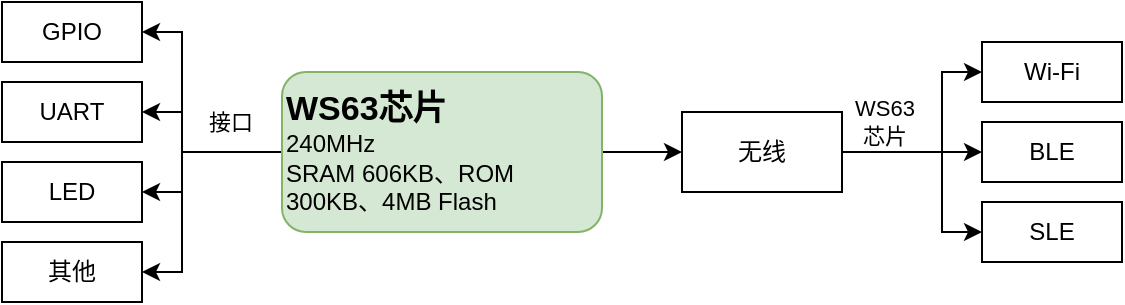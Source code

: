 <mxfile version="26.2.8">
  <diagram name="第 1 页" id="SYRPOqo05eueqqduvmRC">
    <mxGraphModel dx="654" dy="430" grid="1" gridSize="10" guides="1" tooltips="1" connect="1" arrows="1" fold="1" page="1" pageScale="1" pageWidth="827" pageHeight="1169" math="0" shadow="0">
      <root>
        <mxCell id="0" />
        <mxCell id="1" parent="0" />
        <mxCell id="tOK2UJVwWMVrl7zuKe4F-16" style="edgeStyle=orthogonalEdgeStyle;rounded=0;orthogonalLoop=1;jettySize=auto;html=1;exitX=1;exitY=0.5;exitDx=0;exitDy=0;entryX=0;entryY=0.5;entryDx=0;entryDy=0;" edge="1" parent="1" source="tOK2UJVwWMVrl7zuKe4F-1" target="tOK2UJVwWMVrl7zuKe4F-2">
          <mxGeometry relative="1" as="geometry" />
        </mxCell>
        <mxCell id="tOK2UJVwWMVrl7zuKe4F-23" style="edgeStyle=orthogonalEdgeStyle;rounded=0;orthogonalLoop=1;jettySize=auto;html=1;exitX=0;exitY=0.5;exitDx=0;exitDy=0;entryX=1;entryY=0.5;entryDx=0;entryDy=0;" edge="1" parent="1" source="tOK2UJVwWMVrl7zuKe4F-1" target="tOK2UJVwWMVrl7zuKe4F-4">
          <mxGeometry relative="1" as="geometry">
            <Array as="points">
              <mxPoint x="300" y="279" />
              <mxPoint x="300" y="219" />
            </Array>
          </mxGeometry>
        </mxCell>
        <mxCell id="tOK2UJVwWMVrl7zuKe4F-24" style="edgeStyle=orthogonalEdgeStyle;rounded=0;orthogonalLoop=1;jettySize=auto;html=1;exitX=0;exitY=0.5;exitDx=0;exitDy=0;entryX=1;entryY=0.5;entryDx=0;entryDy=0;" edge="1" parent="1" source="tOK2UJVwWMVrl7zuKe4F-1" target="tOK2UJVwWMVrl7zuKe4F-5">
          <mxGeometry relative="1" as="geometry">
            <Array as="points">
              <mxPoint x="300" y="279" />
              <mxPoint x="300" y="259" />
            </Array>
          </mxGeometry>
        </mxCell>
        <mxCell id="tOK2UJVwWMVrl7zuKe4F-25" style="edgeStyle=orthogonalEdgeStyle;rounded=0;orthogonalLoop=1;jettySize=auto;html=1;exitX=0;exitY=0.5;exitDx=0;exitDy=0;entryX=1;entryY=0.5;entryDx=0;entryDy=0;" edge="1" parent="1" source="tOK2UJVwWMVrl7zuKe4F-1" target="tOK2UJVwWMVrl7zuKe4F-6">
          <mxGeometry relative="1" as="geometry">
            <Array as="points">
              <mxPoint x="300" y="279" />
              <mxPoint x="300" y="299" />
            </Array>
          </mxGeometry>
        </mxCell>
        <mxCell id="tOK2UJVwWMVrl7zuKe4F-26" style="edgeStyle=orthogonalEdgeStyle;rounded=0;orthogonalLoop=1;jettySize=auto;html=1;exitX=0;exitY=0.5;exitDx=0;exitDy=0;entryX=1;entryY=0.5;entryDx=0;entryDy=0;" edge="1" parent="1" source="tOK2UJVwWMVrl7zuKe4F-1" target="tOK2UJVwWMVrl7zuKe4F-8">
          <mxGeometry relative="1" as="geometry">
            <Array as="points">
              <mxPoint x="300" y="279" />
              <mxPoint x="300" y="339" />
            </Array>
          </mxGeometry>
        </mxCell>
        <mxCell id="tOK2UJVwWMVrl7zuKe4F-27" value="接口" style="edgeLabel;html=1;align=center;verticalAlign=middle;resizable=0;points=[];" vertex="1" connectable="0" parent="tOK2UJVwWMVrl7zuKe4F-26">
          <mxGeometry x="-0.594" y="-4" relative="1" as="geometry">
            <mxPoint y="-11" as="offset" />
          </mxGeometry>
        </mxCell>
        <mxCell id="tOK2UJVwWMVrl7zuKe4F-1" value="&lt;b&gt;&lt;font style=&quot;font-size: 17px;&quot;&gt;WS63芯片&lt;/font&gt;&lt;/b&gt;&lt;div&gt;240MHz&lt;/div&gt;&lt;div&gt;SRAM 606KB、ROM 300KB、4MB Flash&amp;nbsp;&lt;/div&gt;" style="rounded=1;whiteSpace=wrap;html=1;fillColor=#d5e8d4;strokeColor=#82b366;align=left;" vertex="1" parent="1">
          <mxGeometry x="350" y="239" width="160" height="80" as="geometry" />
        </mxCell>
        <mxCell id="tOK2UJVwWMVrl7zuKe4F-12" style="edgeStyle=orthogonalEdgeStyle;rounded=0;orthogonalLoop=1;jettySize=auto;html=1;exitX=1;exitY=0.5;exitDx=0;exitDy=0;entryX=0;entryY=0.5;entryDx=0;entryDy=0;" edge="1" parent="1" source="tOK2UJVwWMVrl7zuKe4F-2" target="tOK2UJVwWMVrl7zuKe4F-10">
          <mxGeometry relative="1" as="geometry" />
        </mxCell>
        <mxCell id="tOK2UJVwWMVrl7zuKe4F-13" style="edgeStyle=orthogonalEdgeStyle;rounded=0;orthogonalLoop=1;jettySize=auto;html=1;exitX=1;exitY=0.5;exitDx=0;exitDy=0;entryX=0;entryY=0.5;entryDx=0;entryDy=0;" edge="1" parent="1" source="tOK2UJVwWMVrl7zuKe4F-2" target="tOK2UJVwWMVrl7zuKe4F-9">
          <mxGeometry relative="1" as="geometry">
            <Array as="points">
              <mxPoint x="680" y="279" />
              <mxPoint x="680" y="239" />
            </Array>
          </mxGeometry>
        </mxCell>
        <mxCell id="tOK2UJVwWMVrl7zuKe4F-14" style="edgeStyle=orthogonalEdgeStyle;rounded=0;orthogonalLoop=1;jettySize=auto;html=1;exitX=1;exitY=0.5;exitDx=0;exitDy=0;entryX=0;entryY=0.5;entryDx=0;entryDy=0;" edge="1" parent="1" source="tOK2UJVwWMVrl7zuKe4F-2" target="tOK2UJVwWMVrl7zuKe4F-11">
          <mxGeometry relative="1" as="geometry">
            <Array as="points">
              <mxPoint x="680" y="279" />
              <mxPoint x="680" y="319" />
            </Array>
          </mxGeometry>
        </mxCell>
        <mxCell id="tOK2UJVwWMVrl7zuKe4F-15" value="WS63&lt;div&gt;芯片&lt;/div&gt;" style="edgeLabel;html=1;align=center;verticalAlign=middle;resizable=0;points=[];" vertex="1" connectable="0" parent="tOK2UJVwWMVrl7zuKe4F-14">
          <mxGeometry x="-0.663" y="2" relative="1" as="geometry">
            <mxPoint x="2" y="-13" as="offset" />
          </mxGeometry>
        </mxCell>
        <mxCell id="tOK2UJVwWMVrl7zuKe4F-2" value="无线" style="rounded=0;whiteSpace=wrap;html=1;" vertex="1" parent="1">
          <mxGeometry x="550" y="259" width="80" height="40" as="geometry" />
        </mxCell>
        <mxCell id="tOK2UJVwWMVrl7zuKe4F-4" value="GPIO" style="rounded=0;whiteSpace=wrap;html=1;" vertex="1" parent="1">
          <mxGeometry x="210" y="204" width="70" height="30" as="geometry" />
        </mxCell>
        <mxCell id="tOK2UJVwWMVrl7zuKe4F-5" value="UART" style="rounded=0;whiteSpace=wrap;html=1;" vertex="1" parent="1">
          <mxGeometry x="210" y="244" width="70" height="30" as="geometry" />
        </mxCell>
        <mxCell id="tOK2UJVwWMVrl7zuKe4F-6" value="LED" style="rounded=0;whiteSpace=wrap;html=1;" vertex="1" parent="1">
          <mxGeometry x="210" y="284" width="70" height="30" as="geometry" />
        </mxCell>
        <mxCell id="tOK2UJVwWMVrl7zuKe4F-8" value="其他" style="rounded=0;whiteSpace=wrap;html=1;" vertex="1" parent="1">
          <mxGeometry x="210" y="324" width="70" height="30" as="geometry" />
        </mxCell>
        <mxCell id="tOK2UJVwWMVrl7zuKe4F-9" value="Wi-Fi" style="rounded=0;whiteSpace=wrap;html=1;" vertex="1" parent="1">
          <mxGeometry x="700" y="224" width="70" height="30" as="geometry" />
        </mxCell>
        <mxCell id="tOK2UJVwWMVrl7zuKe4F-10" value="BLE" style="rounded=0;whiteSpace=wrap;html=1;" vertex="1" parent="1">
          <mxGeometry x="700" y="264" width="70" height="30" as="geometry" />
        </mxCell>
        <mxCell id="tOK2UJVwWMVrl7zuKe4F-11" value="SLE" style="rounded=0;whiteSpace=wrap;html=1;" vertex="1" parent="1">
          <mxGeometry x="700" y="304" width="70" height="30" as="geometry" />
        </mxCell>
      </root>
    </mxGraphModel>
  </diagram>
</mxfile>
